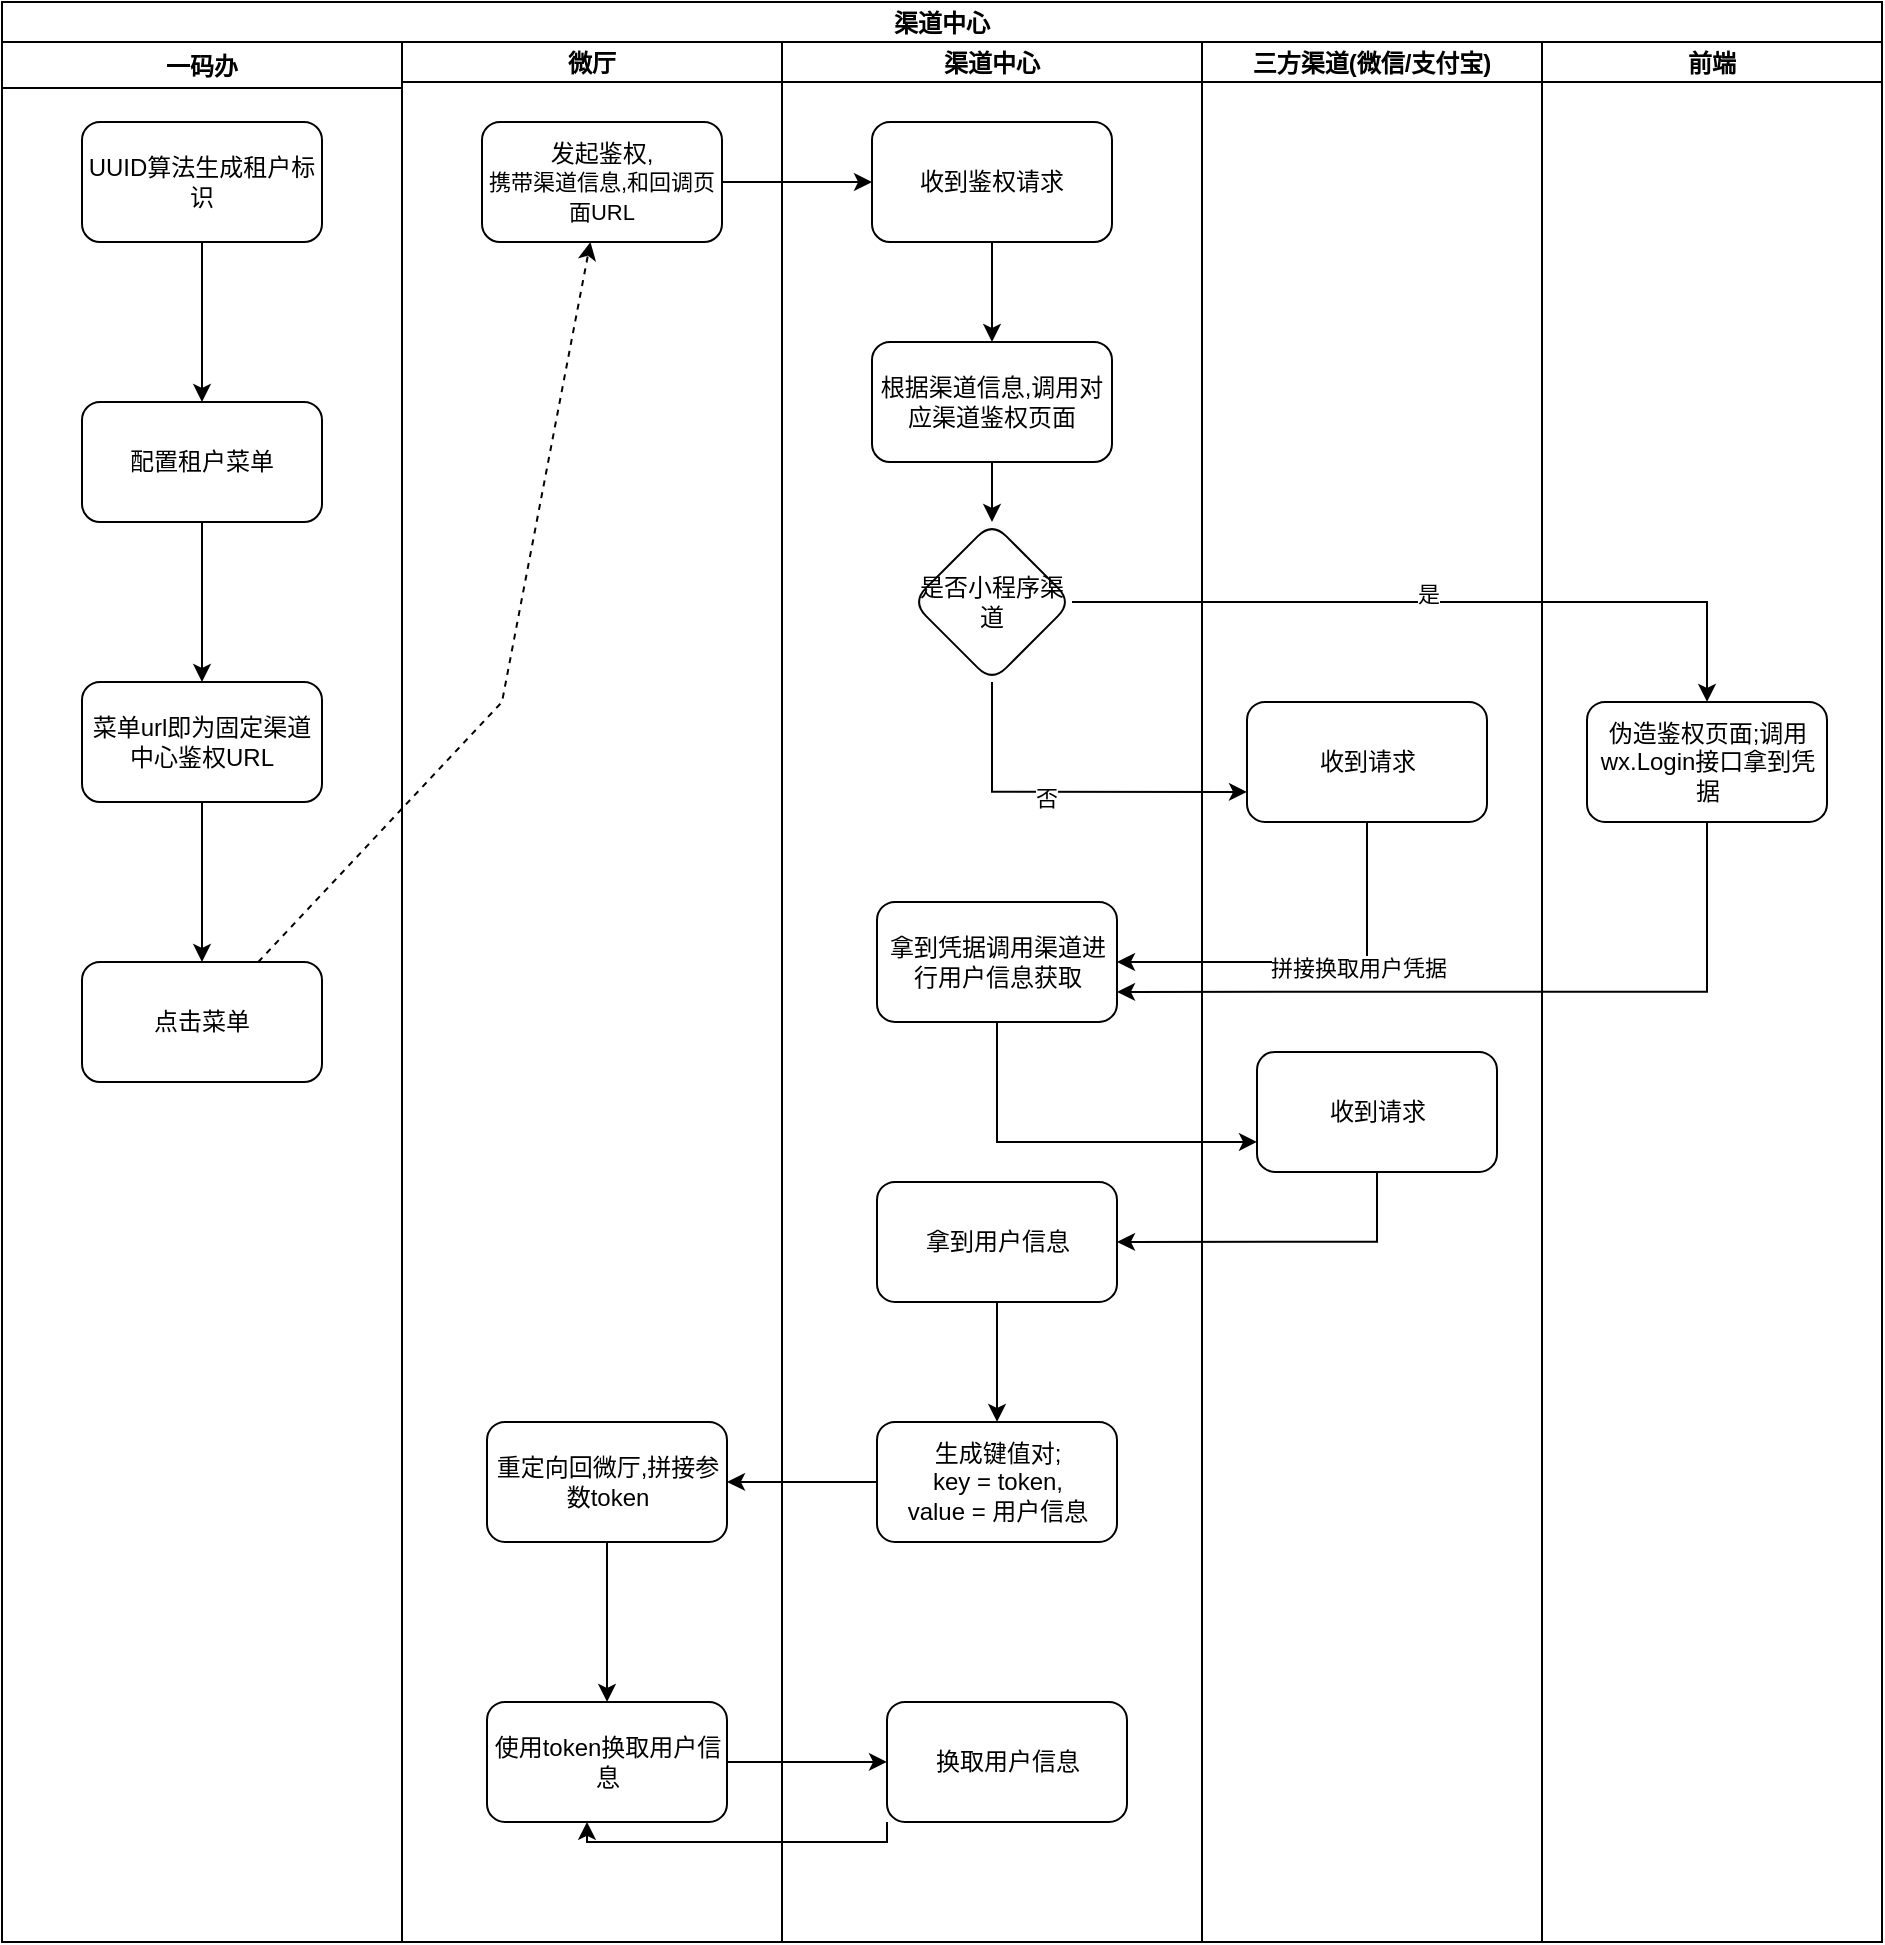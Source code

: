 <mxfile version="20.2.3" type="github">
  <diagram id="prtHgNgQTEPvFCAcTncT" name="Page-1">
    <mxGraphModel dx="1221" dy="681" grid="1" gridSize="10" guides="1" tooltips="1" connect="1" arrows="1" fold="1" page="1" pageScale="1" pageWidth="827" pageHeight="1169" math="0" shadow="0">
      <root>
        <mxCell id="0" />
        <mxCell id="1" parent="0" />
        <mxCell id="vWy_aqbwc0KfCV8UBpZy-27" value="渠道中心" style="swimlane;childLayout=stackLayout;resizeParent=1;resizeParentMax=0;startSize=20;" vertex="1" parent="1">
          <mxGeometry x="60" y="220" width="940" height="970" as="geometry" />
        </mxCell>
        <mxCell id="vWy_aqbwc0KfCV8UBpZy-78" value="一码办" style="swimlane;" vertex="1" parent="vWy_aqbwc0KfCV8UBpZy-27">
          <mxGeometry y="20" width="200" height="950" as="geometry" />
        </mxCell>
        <mxCell id="vWy_aqbwc0KfCV8UBpZy-81" value="" style="edgeStyle=orthogonalEdgeStyle;rounded=0;orthogonalLoop=1;jettySize=auto;html=1;" edge="1" parent="vWy_aqbwc0KfCV8UBpZy-78" source="vWy_aqbwc0KfCV8UBpZy-79" target="vWy_aqbwc0KfCV8UBpZy-80">
          <mxGeometry relative="1" as="geometry" />
        </mxCell>
        <mxCell id="vWy_aqbwc0KfCV8UBpZy-79" value="UUID算法生成租户标识" style="rounded=1;whiteSpace=wrap;html=1;" vertex="1" parent="vWy_aqbwc0KfCV8UBpZy-78">
          <mxGeometry x="40" y="40" width="120" height="60" as="geometry" />
        </mxCell>
        <mxCell id="vWy_aqbwc0KfCV8UBpZy-83" value="" style="edgeStyle=orthogonalEdgeStyle;rounded=0;orthogonalLoop=1;jettySize=auto;html=1;" edge="1" parent="vWy_aqbwc0KfCV8UBpZy-78" source="vWy_aqbwc0KfCV8UBpZy-80" target="vWy_aqbwc0KfCV8UBpZy-82">
          <mxGeometry relative="1" as="geometry" />
        </mxCell>
        <mxCell id="vWy_aqbwc0KfCV8UBpZy-80" value="配置租户菜单" style="rounded=1;whiteSpace=wrap;html=1;" vertex="1" parent="vWy_aqbwc0KfCV8UBpZy-78">
          <mxGeometry x="40" y="180" width="120" height="60" as="geometry" />
        </mxCell>
        <mxCell id="vWy_aqbwc0KfCV8UBpZy-85" value="" style="edgeStyle=orthogonalEdgeStyle;rounded=0;orthogonalLoop=1;jettySize=auto;html=1;" edge="1" parent="vWy_aqbwc0KfCV8UBpZy-78" source="vWy_aqbwc0KfCV8UBpZy-82" target="vWy_aqbwc0KfCV8UBpZy-84">
          <mxGeometry relative="1" as="geometry" />
        </mxCell>
        <mxCell id="vWy_aqbwc0KfCV8UBpZy-82" value="菜单url即为固定渠道中心鉴权URL" style="rounded=1;whiteSpace=wrap;html=1;" vertex="1" parent="vWy_aqbwc0KfCV8UBpZy-78">
          <mxGeometry x="40" y="320" width="120" height="60" as="geometry" />
        </mxCell>
        <mxCell id="vWy_aqbwc0KfCV8UBpZy-84" value="点击菜单" style="rounded=1;whiteSpace=wrap;html=1;" vertex="1" parent="vWy_aqbwc0KfCV8UBpZy-78">
          <mxGeometry x="40" y="460" width="120" height="60" as="geometry" />
        </mxCell>
        <mxCell id="vWy_aqbwc0KfCV8UBpZy-28" value="微厅" style="swimlane;startSize=20;" vertex="1" parent="vWy_aqbwc0KfCV8UBpZy-27">
          <mxGeometry x="200" y="20" width="190" height="950" as="geometry" />
        </mxCell>
        <mxCell id="vWy_aqbwc0KfCV8UBpZy-33" value="发起鉴权,&lt;br&gt;&lt;span style=&quot;font-size: 11px; background-color: rgb(255, 255, 255);&quot;&gt;携带渠道信息,和回调页面URL&lt;/span&gt;" style="rounded=1;whiteSpace=wrap;html=1;" vertex="1" parent="vWy_aqbwc0KfCV8UBpZy-28">
          <mxGeometry x="40" y="40" width="120" height="60" as="geometry" />
        </mxCell>
        <mxCell id="vWy_aqbwc0KfCV8UBpZy-64" value="" style="edgeStyle=orthogonalEdgeStyle;rounded=0;orthogonalLoop=1;jettySize=auto;html=1;" edge="1" parent="vWy_aqbwc0KfCV8UBpZy-28" source="vWy_aqbwc0KfCV8UBpZy-60" target="vWy_aqbwc0KfCV8UBpZy-63">
          <mxGeometry relative="1" as="geometry" />
        </mxCell>
        <mxCell id="vWy_aqbwc0KfCV8UBpZy-60" value="重定向回微厅,拼接参数token" style="rounded=1;whiteSpace=wrap;html=1;" vertex="1" parent="vWy_aqbwc0KfCV8UBpZy-28">
          <mxGeometry x="42.5" y="689.94" width="120" height="60" as="geometry" />
        </mxCell>
        <mxCell id="vWy_aqbwc0KfCV8UBpZy-63" value="使用token换取用户信息" style="rounded=1;whiteSpace=wrap;html=1;" vertex="1" parent="vWy_aqbwc0KfCV8UBpZy-28">
          <mxGeometry x="42.5" y="829.94" width="120" height="60" as="geometry" />
        </mxCell>
        <mxCell id="vWy_aqbwc0KfCV8UBpZy-46" style="edgeStyle=orthogonalEdgeStyle;rounded=0;orthogonalLoop=1;jettySize=auto;html=1;" edge="1" parent="vWy_aqbwc0KfCV8UBpZy-27" source="vWy_aqbwc0KfCV8UBpZy-45" target="vWy_aqbwc0KfCV8UBpZy-47">
          <mxGeometry relative="1" as="geometry">
            <mxPoint x="482.5" y="499.94" as="targetPoint" />
            <Array as="points">
              <mxPoint x="682.5" y="479.94" />
            </Array>
          </mxGeometry>
        </mxCell>
        <mxCell id="vWy_aqbwc0KfCV8UBpZy-49" value="拼接换取用户凭据" style="edgeLabel;html=1;align=center;verticalAlign=middle;resizable=0;points=[];" vertex="1" connectable="0" parent="vWy_aqbwc0KfCV8UBpZy-46">
          <mxGeometry x="-0.229" y="3" relative="1" as="geometry">
            <mxPoint as="offset" />
          </mxGeometry>
        </mxCell>
        <mxCell id="vWy_aqbwc0KfCV8UBpZy-50" style="edgeStyle=orthogonalEdgeStyle;rounded=0;orthogonalLoop=1;jettySize=auto;html=1;" edge="1" parent="vWy_aqbwc0KfCV8UBpZy-27" source="vWy_aqbwc0KfCV8UBpZy-47" target="vWy_aqbwc0KfCV8UBpZy-52">
          <mxGeometry relative="1" as="geometry">
            <mxPoint x="297.5" y="599.94" as="targetPoint" />
            <Array as="points">
              <mxPoint x="497.5" y="569.94" />
            </Array>
          </mxGeometry>
        </mxCell>
        <mxCell id="vWy_aqbwc0KfCV8UBpZy-55" style="edgeStyle=orthogonalEdgeStyle;rounded=0;orthogonalLoop=1;jettySize=auto;html=1;entryX=1;entryY=0.5;entryDx=0;entryDy=0;" edge="1" parent="vWy_aqbwc0KfCV8UBpZy-27" source="vWy_aqbwc0KfCV8UBpZy-52" target="vWy_aqbwc0KfCV8UBpZy-54">
          <mxGeometry relative="1" as="geometry">
            <Array as="points">
              <mxPoint x="687.5" y="619.94" />
            </Array>
          </mxGeometry>
        </mxCell>
        <mxCell id="vWy_aqbwc0KfCV8UBpZy-59" style="edgeStyle=orthogonalEdgeStyle;rounded=0;orthogonalLoop=1;jettySize=auto;html=1;" edge="1" parent="vWy_aqbwc0KfCV8UBpZy-27" source="vWy_aqbwc0KfCV8UBpZy-57" target="vWy_aqbwc0KfCV8UBpZy-60">
          <mxGeometry relative="1" as="geometry">
            <mxPoint x="102.5" y="739.94" as="targetPoint" />
          </mxGeometry>
        </mxCell>
        <mxCell id="vWy_aqbwc0KfCV8UBpZy-65" style="edgeStyle=orthogonalEdgeStyle;rounded=0;orthogonalLoop=1;jettySize=auto;html=1;" edge="1" parent="vWy_aqbwc0KfCV8UBpZy-27" source="vWy_aqbwc0KfCV8UBpZy-63" target="vWy_aqbwc0KfCV8UBpZy-66">
          <mxGeometry relative="1" as="geometry">
            <mxPoint x="262.5" y="879.94" as="targetPoint" />
          </mxGeometry>
        </mxCell>
        <mxCell id="vWy_aqbwc0KfCV8UBpZy-67" style="edgeStyle=orthogonalEdgeStyle;rounded=0;orthogonalLoop=1;jettySize=auto;html=1;exitX=0;exitY=1;exitDx=0;exitDy=0;" edge="1" parent="vWy_aqbwc0KfCV8UBpZy-27" source="vWy_aqbwc0KfCV8UBpZy-66" target="vWy_aqbwc0KfCV8UBpZy-63">
          <mxGeometry relative="1" as="geometry">
            <Array as="points">
              <mxPoint x="442.5" y="919.94" />
              <mxPoint x="292.5" y="919.94" />
            </Array>
          </mxGeometry>
        </mxCell>
        <mxCell id="vWy_aqbwc0KfCV8UBpZy-29" value="渠道中心" style="swimlane;startSize=20;" vertex="1" parent="vWy_aqbwc0KfCV8UBpZy-27">
          <mxGeometry x="390" y="20" width="210" height="950" as="geometry" />
        </mxCell>
        <mxCell id="vWy_aqbwc0KfCV8UBpZy-143" value="" style="edgeStyle=orthogonalEdgeStyle;rounded=0;orthogonalLoop=1;jettySize=auto;html=1;" edge="1" parent="vWy_aqbwc0KfCV8UBpZy-29" source="vWy_aqbwc0KfCV8UBpZy-35" target="vWy_aqbwc0KfCV8UBpZy-41">
          <mxGeometry relative="1" as="geometry" />
        </mxCell>
        <mxCell id="vWy_aqbwc0KfCV8UBpZy-35" value="收到鉴权请求" style="rounded=1;whiteSpace=wrap;html=1;" vertex="1" parent="vWy_aqbwc0KfCV8UBpZy-29">
          <mxGeometry x="45" y="40" width="120" height="60" as="geometry" />
        </mxCell>
        <mxCell id="vWy_aqbwc0KfCV8UBpZy-150" value="" style="edgeStyle=orthogonalEdgeStyle;rounded=0;orthogonalLoop=1;jettySize=auto;html=1;" edge="1" parent="vWy_aqbwc0KfCV8UBpZy-29" source="vWy_aqbwc0KfCV8UBpZy-41" target="vWy_aqbwc0KfCV8UBpZy-149">
          <mxGeometry relative="1" as="geometry" />
        </mxCell>
        <mxCell id="vWy_aqbwc0KfCV8UBpZy-41" value="根据渠道信息,调用对应渠道鉴权页面" style="rounded=1;whiteSpace=wrap;html=1;" vertex="1" parent="vWy_aqbwc0KfCV8UBpZy-29">
          <mxGeometry x="45" y="150" width="120" height="60" as="geometry" />
        </mxCell>
        <mxCell id="vWy_aqbwc0KfCV8UBpZy-47" value="拿到凭据调用渠道进行用户信息获取" style="rounded=1;whiteSpace=wrap;html=1;" vertex="1" parent="vWy_aqbwc0KfCV8UBpZy-29">
          <mxGeometry x="47.5" y="429.94" width="120" height="60" as="geometry" />
        </mxCell>
        <mxCell id="vWy_aqbwc0KfCV8UBpZy-58" value="" style="edgeStyle=orthogonalEdgeStyle;rounded=0;orthogonalLoop=1;jettySize=auto;html=1;" edge="1" parent="vWy_aqbwc0KfCV8UBpZy-29" source="vWy_aqbwc0KfCV8UBpZy-54" target="vWy_aqbwc0KfCV8UBpZy-57">
          <mxGeometry relative="1" as="geometry" />
        </mxCell>
        <mxCell id="vWy_aqbwc0KfCV8UBpZy-54" value="拿到用户信息" style="rounded=1;whiteSpace=wrap;html=1;" vertex="1" parent="vWy_aqbwc0KfCV8UBpZy-29">
          <mxGeometry x="47.5" y="569.94" width="120" height="60" as="geometry" />
        </mxCell>
        <mxCell id="vWy_aqbwc0KfCV8UBpZy-57" value="生成键值对;&lt;br&gt;key = token,&lt;br&gt;value = 用户信息" style="rounded=1;whiteSpace=wrap;html=1;" vertex="1" parent="vWy_aqbwc0KfCV8UBpZy-29">
          <mxGeometry x="47.5" y="689.94" width="120" height="60" as="geometry" />
        </mxCell>
        <mxCell id="vWy_aqbwc0KfCV8UBpZy-66" value="换取用户信息" style="rounded=1;whiteSpace=wrap;html=1;" vertex="1" parent="vWy_aqbwc0KfCV8UBpZy-29">
          <mxGeometry x="52.5" y="829.94" width="120" height="60" as="geometry" />
        </mxCell>
        <mxCell id="vWy_aqbwc0KfCV8UBpZy-149" value="是否小程序渠道" style="rhombus;whiteSpace=wrap;html=1;rounded=1;" vertex="1" parent="vWy_aqbwc0KfCV8UBpZy-29">
          <mxGeometry x="65" y="240" width="80" height="80" as="geometry" />
        </mxCell>
        <mxCell id="vWy_aqbwc0KfCV8UBpZy-31" value="三方渠道(微信/支付宝)" style="swimlane;startSize=20;" vertex="1" parent="vWy_aqbwc0KfCV8UBpZy-27">
          <mxGeometry x="600" y="20" width="170" height="950" as="geometry" />
        </mxCell>
        <mxCell id="vWy_aqbwc0KfCV8UBpZy-45" value="收到请求" style="rounded=1;whiteSpace=wrap;html=1;" vertex="1" parent="vWy_aqbwc0KfCV8UBpZy-31">
          <mxGeometry x="22.5" y="329.94" width="120" height="60" as="geometry" />
        </mxCell>
        <mxCell id="vWy_aqbwc0KfCV8UBpZy-52" value="收到请求" style="rounded=1;whiteSpace=wrap;html=1;" vertex="1" parent="vWy_aqbwc0KfCV8UBpZy-31">
          <mxGeometry x="27.5" y="504.94" width="120" height="60" as="geometry" />
        </mxCell>
        <mxCell id="vWy_aqbwc0KfCV8UBpZy-36" value="" style="edgeStyle=orthogonalEdgeStyle;rounded=0;orthogonalLoop=1;jettySize=auto;html=1;" edge="1" parent="vWy_aqbwc0KfCV8UBpZy-27" source="vWy_aqbwc0KfCV8UBpZy-33" target="vWy_aqbwc0KfCV8UBpZy-35">
          <mxGeometry relative="1" as="geometry" />
        </mxCell>
        <mxCell id="vWy_aqbwc0KfCV8UBpZy-86" style="rounded=0;orthogonalLoop=1;jettySize=auto;html=1;dashed=1;" edge="1" parent="vWy_aqbwc0KfCV8UBpZy-27" source="vWy_aqbwc0KfCV8UBpZy-84" target="vWy_aqbwc0KfCV8UBpZy-33">
          <mxGeometry relative="1" as="geometry">
            <Array as="points">
              <mxPoint x="250" y="350" />
            </Array>
          </mxGeometry>
        </mxCell>
        <mxCell id="vWy_aqbwc0KfCV8UBpZy-145" value="前端" style="swimlane;startSize=20;" vertex="1" parent="vWy_aqbwc0KfCV8UBpZy-27">
          <mxGeometry x="770" y="20" width="170" height="950" as="geometry" />
        </mxCell>
        <mxCell id="vWy_aqbwc0KfCV8UBpZy-146" value="伪造鉴权页面;调用wx.Login接口拿到凭据" style="rounded=1;whiteSpace=wrap;html=1;" vertex="1" parent="vWy_aqbwc0KfCV8UBpZy-145">
          <mxGeometry x="22.5" y="329.94" width="120" height="60" as="geometry" />
        </mxCell>
        <mxCell id="vWy_aqbwc0KfCV8UBpZy-151" style="edgeStyle=orthogonalEdgeStyle;rounded=0;orthogonalLoop=1;jettySize=auto;html=1;" edge="1" parent="vWy_aqbwc0KfCV8UBpZy-27" source="vWy_aqbwc0KfCV8UBpZy-149" target="vWy_aqbwc0KfCV8UBpZy-146">
          <mxGeometry relative="1" as="geometry" />
        </mxCell>
        <mxCell id="vWy_aqbwc0KfCV8UBpZy-152" value="是" style="edgeLabel;html=1;align=center;verticalAlign=middle;resizable=0;points=[];" vertex="1" connectable="0" parent="vWy_aqbwc0KfCV8UBpZy-151">
          <mxGeometry x="-0.032" y="4" relative="1" as="geometry">
            <mxPoint as="offset" />
          </mxGeometry>
        </mxCell>
        <mxCell id="vWy_aqbwc0KfCV8UBpZy-153" style="edgeStyle=orthogonalEdgeStyle;rounded=0;orthogonalLoop=1;jettySize=auto;html=1;entryX=0;entryY=0.75;entryDx=0;entryDy=0;" edge="1" parent="vWy_aqbwc0KfCV8UBpZy-27" source="vWy_aqbwc0KfCV8UBpZy-149" target="vWy_aqbwc0KfCV8UBpZy-45">
          <mxGeometry relative="1" as="geometry">
            <Array as="points">
              <mxPoint x="495" y="395" />
            </Array>
          </mxGeometry>
        </mxCell>
        <mxCell id="vWy_aqbwc0KfCV8UBpZy-154" value="否" style="edgeLabel;html=1;align=center;verticalAlign=middle;resizable=0;points=[];" vertex="1" connectable="0" parent="vWy_aqbwc0KfCV8UBpZy-153">
          <mxGeometry x="-0.099" y="-3" relative="1" as="geometry">
            <mxPoint as="offset" />
          </mxGeometry>
        </mxCell>
        <mxCell id="vWy_aqbwc0KfCV8UBpZy-155" style="edgeStyle=orthogonalEdgeStyle;rounded=0;orthogonalLoop=1;jettySize=auto;html=1;entryX=1;entryY=0.75;entryDx=0;entryDy=0;" edge="1" parent="vWy_aqbwc0KfCV8UBpZy-27" source="vWy_aqbwc0KfCV8UBpZy-146" target="vWy_aqbwc0KfCV8UBpZy-47">
          <mxGeometry relative="1" as="geometry">
            <Array as="points">
              <mxPoint x="853" y="495" />
            </Array>
          </mxGeometry>
        </mxCell>
      </root>
    </mxGraphModel>
  </diagram>
</mxfile>
